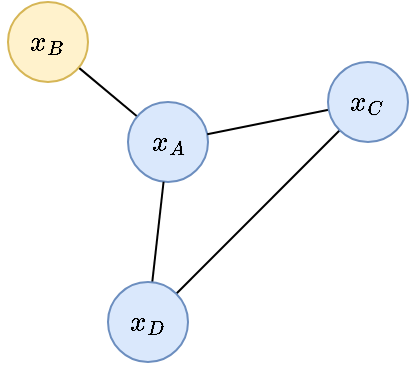<mxfile version="28.1.0">
  <diagram name="Grafo" id="cPNVFtW21b-8gdh04QXF">
    <mxGraphModel dx="574" dy="237" grid="1" gridSize="10" guides="1" tooltips="1" connect="1" arrows="1" fold="1" page="1" pageScale="1" pageWidth="1169" pageHeight="827" math="1" shadow="0">
      <root>
        <mxCell id="0" />
        <mxCell id="1" parent="0" />
        <mxCell id="qdrTqcAHPgZISdD3w1g_-8" style="rounded=0;orthogonalLoop=1;jettySize=auto;html=1;endArrow=none;endFill=0;" edge="1" parent="1" source="qdrTqcAHPgZISdD3w1g_-1" target="qdrTqcAHPgZISdD3w1g_-3">
          <mxGeometry relative="1" as="geometry" />
        </mxCell>
        <mxCell id="qdrTqcAHPgZISdD3w1g_-1" value="$$x_A$$" style="ellipse;whiteSpace=wrap;html=1;aspect=fixed;fillColor=#dae8fc;strokeColor=#6c8ebf;" vertex="1" parent="1">
          <mxGeometry x="150" y="120" width="40" height="40" as="geometry" />
        </mxCell>
        <mxCell id="qdrTqcAHPgZISdD3w1g_-6" style="rounded=0;orthogonalLoop=1;jettySize=auto;html=1;endArrow=none;endFill=0;" edge="1" parent="1" source="qdrTqcAHPgZISdD3w1g_-2" target="qdrTqcAHPgZISdD3w1g_-1">
          <mxGeometry relative="1" as="geometry" />
        </mxCell>
        <mxCell id="qdrTqcAHPgZISdD3w1g_-7" style="rounded=0;orthogonalLoop=1;jettySize=auto;html=1;endArrow=none;endFill=0;" edge="1" parent="1" source="qdrTqcAHPgZISdD3w1g_-2" target="qdrTqcAHPgZISdD3w1g_-4">
          <mxGeometry relative="1" as="geometry" />
        </mxCell>
        <mxCell id="qdrTqcAHPgZISdD3w1g_-2" value="$$x_D$$" style="ellipse;whiteSpace=wrap;html=1;aspect=fixed;fontStyle=1;fillColor=#dae8fc;strokeColor=#6c8ebf;" vertex="1" parent="1">
          <mxGeometry x="140" y="210" width="40" height="40" as="geometry" />
        </mxCell>
        <mxCell id="qdrTqcAHPgZISdD3w1g_-3" value="$$x_B$$" style="ellipse;whiteSpace=wrap;html=1;aspect=fixed;fillColor=#fff2cc;strokeColor=#d6b656;" vertex="1" parent="1">
          <mxGeometry x="90" y="70" width="40" height="40" as="geometry" />
        </mxCell>
        <mxCell id="qdrTqcAHPgZISdD3w1g_-5" style="rounded=0;orthogonalLoop=1;jettySize=auto;html=1;endArrow=none;endFill=0;" edge="1" parent="1" source="qdrTqcAHPgZISdD3w1g_-4" target="qdrTqcAHPgZISdD3w1g_-1">
          <mxGeometry relative="1" as="geometry" />
        </mxCell>
        <mxCell id="qdrTqcAHPgZISdD3w1g_-4" value="$$x_C$$" style="ellipse;whiteSpace=wrap;html=1;aspect=fixed;fillColor=#dae8fc;strokeColor=#6c8ebf;" vertex="1" parent="1">
          <mxGeometry x="250" y="100" width="40" height="40" as="geometry" />
        </mxCell>
      </root>
    </mxGraphModel>
  </diagram>
</mxfile>
